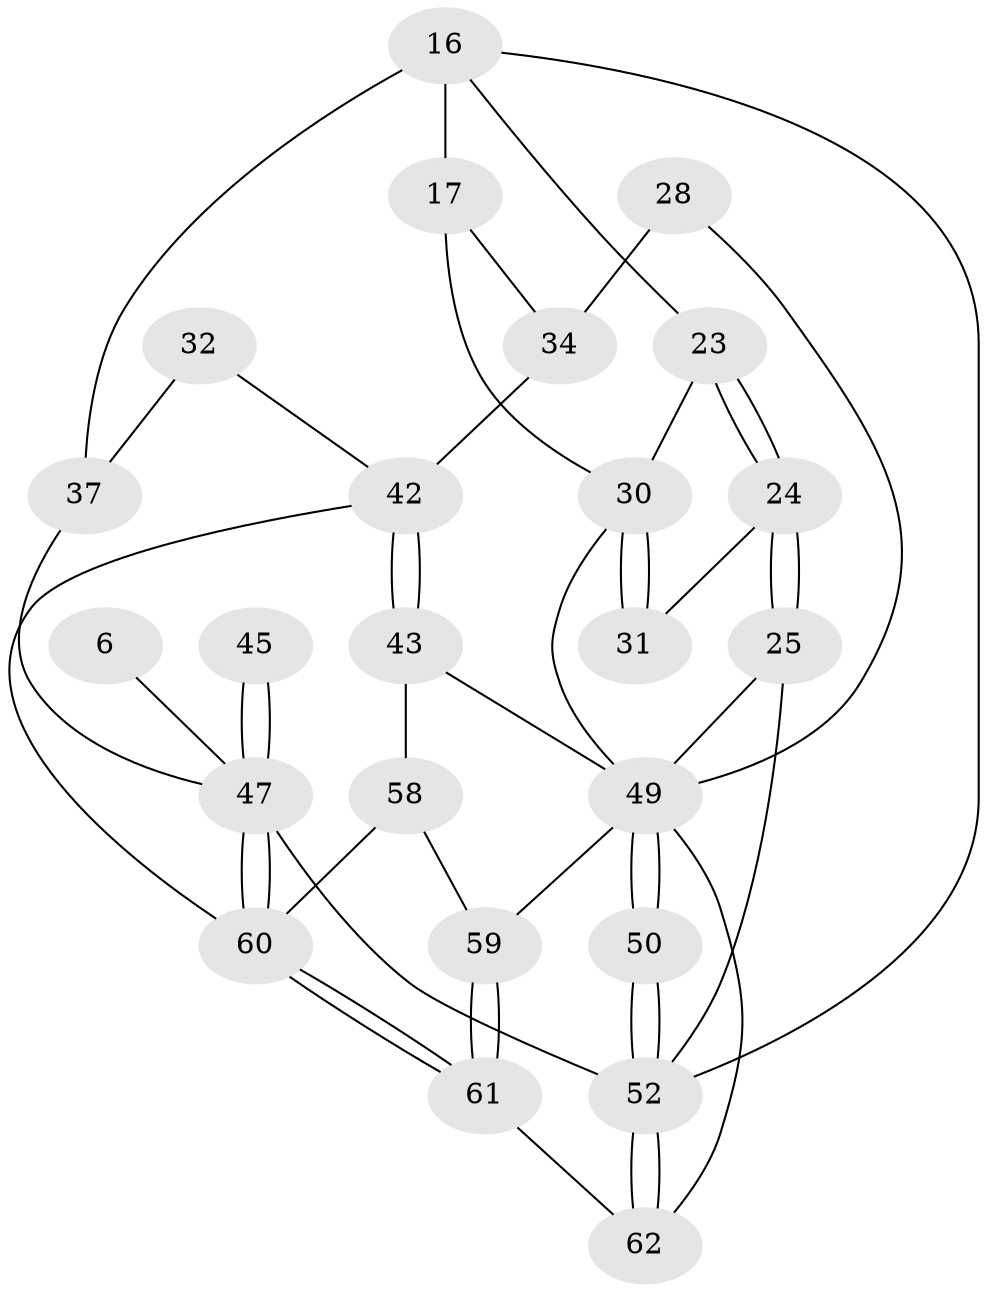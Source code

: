 // original degree distribution, {3: 0.04838709677419355, 4: 0.20967741935483872, 5: 0.532258064516129, 6: 0.20967741935483872}
// Generated by graph-tools (version 1.1) at 2025/05/03/04/25 22:05:48]
// undirected, 24 vertices, 49 edges
graph export_dot {
graph [start="1"]
  node [color=gray90,style=filled];
  6 [pos="+0.7789301272883056+0.22440500596988197",super="+2"];
  16 [pos="+0.3538478145259158+0.14394805612135875",super="+11+13"];
  17 [pos="+0.2750776329727235+0.17590184207445628"];
  23 [pos="+0.04515021597009646+0.07729826499899134",super="+14+15"];
  24 [pos="+0.07861001747671245+0.2966331962601157"];
  25 [pos="+0+0.35999850936295485"];
  28 [pos="+0.22230149326950496+0.3717896915154529"];
  30 [pos="+0.18808357106175716+0.3527177254614992",super="+21+22"];
  31 [pos="+0.11842303417628501+0.30342900106401643"];
  32 [pos="+0.4621820102733637+0.3352990239660917"];
  34 [pos="+0.3752392748316833+0.3582258336640996",super="+27"];
  37 [pos="+0.6489465994892464+0.36117825037283313",super="+19+5"];
  42 [pos="+0.46637691404386256+0.46533971315469347",super="+33"];
  43 [pos="+0.4036814334730033+0.6045336052429174"];
  45 [pos="+1+0.6949191155796622"];
  47 [pos="+1+1",super="+4+35+46"];
  49 [pos="+0.09117651461140004+0.7481863536437533",super="+48+44+40"];
  50 [pos="+0+0.9306667603667333"];
  52 [pos="+0+1",super="+20+26"];
  58 [pos="+0.3752168813613324+0.8830434473115536",super="+55+54"];
  59 [pos="+0.3288459350106777+0.9248686046316414",super="+56"];
  60 [pos="+0.6977622886447746+1",super="+57"];
  61 [pos="+0.39030194199839846+1"];
  62 [pos="+0.3626063381539899+1"];
  6 -- 47 [weight=2];
  16 -- 17;
  16 -- 37 [weight=2];
  16 -- 52;
  16 -- 23;
  17 -- 34;
  17 -- 30;
  23 -- 24;
  23 -- 24;
  23 -- 30 [weight=2];
  24 -- 25;
  24 -- 25;
  24 -- 31;
  25 -- 52;
  25 -- 49;
  28 -- 34 [weight=2];
  28 -- 49;
  30 -- 31 [weight=2];
  30 -- 31;
  30 -- 49;
  32 -- 37 [weight=2];
  32 -- 42;
  34 -- 42;
  37 -- 47 [weight=3];
  42 -- 43;
  42 -- 43;
  42 -- 60;
  43 -- 49;
  43 -- 58;
  45 -- 47 [weight=3];
  45 -- 47;
  47 -- 60 [weight=3];
  47 -- 60;
  47 -- 52 [weight=2];
  49 -- 50;
  49 -- 50;
  49 -- 62;
  49 -- 59;
  50 -- 52 [weight=2];
  50 -- 52;
  52 -- 62;
  52 -- 62;
  58 -- 59 [weight=2];
  58 -- 60 [weight=2];
  59 -- 61;
  59 -- 61;
  60 -- 61;
  60 -- 61;
  61 -- 62;
}
